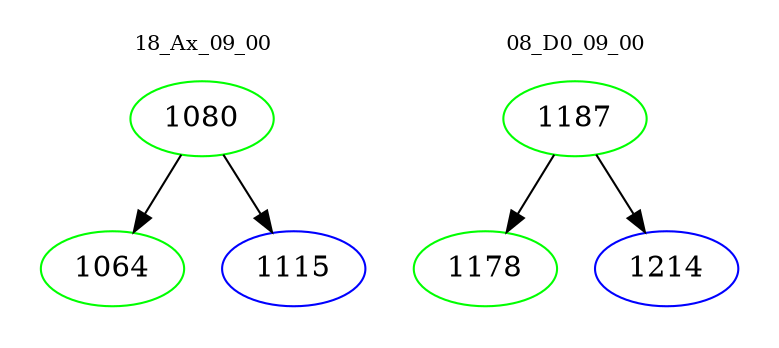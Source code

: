 digraph{
subgraph cluster_0 {
color = white
label = "18_Ax_09_00";
fontsize=10;
T0_1080 [label="1080", color="green"]
T0_1080 -> T0_1064 [color="black"]
T0_1064 [label="1064", color="green"]
T0_1080 -> T0_1115 [color="black"]
T0_1115 [label="1115", color="blue"]
}
subgraph cluster_1 {
color = white
label = "08_D0_09_00";
fontsize=10;
T1_1187 [label="1187", color="green"]
T1_1187 -> T1_1178 [color="black"]
T1_1178 [label="1178", color="green"]
T1_1187 -> T1_1214 [color="black"]
T1_1214 [label="1214", color="blue"]
}
}
